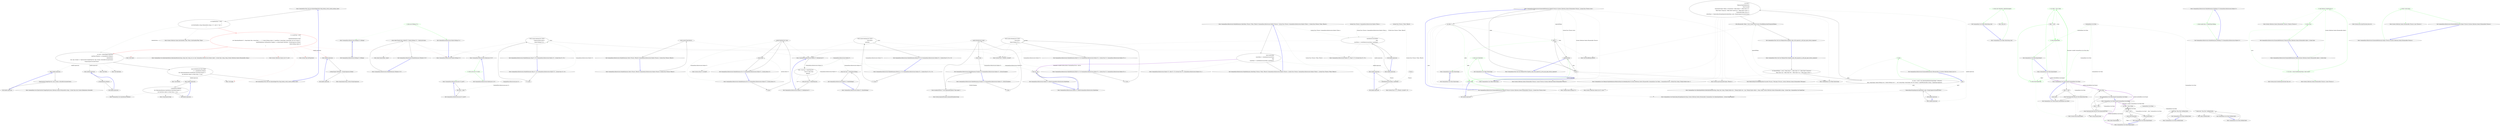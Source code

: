 digraph  {
n0 [cluster="CommandLine.Tests.Unit.Core.OptionMapperTests.Map_boolean_switch_creates_boolean_value()", label="Entry CommandLine.Tests.Unit.Core.OptionMapperTests.Map_boolean_switch_creates_boolean_value()", span="16-16"];
n1 [cluster="CommandLine.Tests.Unit.Core.OptionMapperTests.Map_boolean_switch_creates_boolean_value()", label="var tokenPartitions = new[]\r\n                {\r\n                    new KeyValuePair<string, IEnumerable<string>>(''x'', new [] { ''true'' })\r\n                }", span="19-22"];
n2 [cluster="CommandLine.Tests.Unit.Core.OptionMapperTests.Map_boolean_switch_creates_boolean_value()", color=red, community=0, label="0: var specProps = new[]\r\n                {\r\n                    SpecificationProperty.Create(\r\n                        new OptionSpecification(''x'', string.Empty, false, string.Empty, -1, -1, '\0', Maybe.Nothing<object>(), typeof(bool), string.Empty, string.Empty, new List<string>()), \r\n                        typeof(FakeOptions).GetProperties().Single(p => p.Name.Equals(''BoolValue'', StringComparison.Ordinal)),\r\n                        Maybe.Nothing<object>())\r\n                }", span="23-29"];
n6 [cluster="System.Collections.Generic.KeyValuePair<TKey, TValue>.KeyValuePair(TKey, TValue)", label="Entry System.Collections.Generic.KeyValuePair<TKey, TValue>.KeyValuePair(TKey, TValue)", span="0-0"];
n3 [cluster="CommandLine.Tests.Unit.Core.OptionMapperTests.Map_boolean_switch_creates_boolean_value()", label="var result = OptionMapper.MapValues(\r\n                specProps.Where(pt => pt.Specification.IsOption()),\r\n                tokenPartitions,\r\n                (vals, type, isScalar) => TypeConverter.ChangeType(vals, type, isScalar, CultureInfo.InvariantCulture),\r\n                StringComparer.InvariantCulture)", span="32-36"];
n7 [cluster="CommandLine.Core.OptionSpecification.OptionSpecification(string, string, bool, string, int, int, char, CommandLine.Infrastructure.Maybe<object>, System.Type, string, string, System.Collections.Generic.IEnumerable<string>)", label="Entry CommandLine.Core.OptionSpecification.OptionSpecification(string, string, bool, string, int, int, char, CommandLine.Infrastructure.Maybe<object>, System.Type, string, string, System.Collections.Generic.IEnumerable<string>)", span="17-17"];
n8 [cluster="CommandLine.Infrastructure.Maybe.Nothing<T>()", label="Entry CommandLine.Infrastructure.Maybe.Nothing<T>()", span="66-66"];
n9 [cluster="System.Collections.Generic.List<T>.List()", label="Entry System.Collections.Generic.List<T>.List()", span="0-0"];
n10 [cluster="System.Type.GetProperties()", label="Entry System.Type.GetProperties()", span="0-0"];
n11 [cluster="Unk.Single", label="Entry Unk.Single", span=""];
n12 [cluster="Unk.Create", label="Entry Unk.Create", span=""];
n16 [cluster="lambda expression", label="Entry lambda expression", span="27-27"];
n4 [cluster="CommandLine.Tests.Unit.Core.OptionMapperTests.Map_boolean_switch_creates_boolean_value()", label="Assert.NotNull(result.Value.Single(\r\n                a => a.Specification.IsOption()\r\n                && ((OptionSpecification)a.Specification).ShortName.Equals(''x'')\r\n                && (bool)((Just<object>)a.Value).Value == true))", span="39-42"];
n13 [cluster="Unk.Where", label="Entry Unk.Where", span=""];
n14 [cluster="Unk.MapValues", label="Entry Unk.MapValues", span=""];
n20 [cluster="lambda expression", label="Entry lambda expression", span="33-33"];
n24 [cluster="lambda expression", label="Entry lambda expression", span="35-35"];
n5 [cluster="CommandLine.Tests.Unit.Core.OptionMapperTests.Map_boolean_switch_creates_boolean_value()", label="Exit CommandLine.Tests.Unit.Core.OptionMapperTests.Map_boolean_switch_creates_boolean_value()", span="16-16"];
n15 [cluster="Unk.NotNull", label="Entry Unk.NotNull", span=""];
n28 [cluster="lambda expression", label="Entry lambda expression", span="40-42"];
n17 [cluster="lambda expression", label="p.Name.Equals(''BoolValue'', StringComparison.Ordinal)", span="27-27"];
n18 [cluster="lambda expression", label="Exit lambda expression", span="27-27"];
n19 [cluster="string.Equals(string, System.StringComparison)", label="Entry string.Equals(string, System.StringComparison)", span="0-0"];
n21 [cluster="lambda expression", label="pt.Specification.IsOption()", span="33-33"];
n22 [cluster="lambda expression", label="Exit lambda expression", span="33-33"];
n23 [cluster="CommandLine.Core.Specification.IsOption()", label="Entry CommandLine.Core.Specification.IsOption()", span="11-11"];
n25 [cluster="lambda expression", label="TypeConverter.ChangeType(vals, type, isScalar, CultureInfo.InvariantCulture)", span="35-35"];
n26 [cluster="lambda expression", label="Exit lambda expression", span="35-35"];
n27 [cluster="CommandLine.Core.TypeConverter.ChangeType(System.Collections.Generic.IEnumerable<string>, System.Type, bool, System.Globalization.CultureInfo)", label="Entry CommandLine.Core.TypeConverter.ChangeType(System.Collections.Generic.IEnumerable<string>, System.Type, bool, System.Globalization.CultureInfo)", span="12-12"];
n29 [cluster="lambda expression", label="a.Specification.IsOption()\r\n                && ((OptionSpecification)a.Specification).ShortName.Equals(''x'')\r\n                && (bool)((Just<object>)a.Value).Value == true", span="40-42"];
n30 [cluster="lambda expression", label="Exit lambda expression", span="40-42"];
n31 [cluster="string.Equals(string)", label="Entry string.Equals(string)", span="0-0"];
d9 [cluster="CommandLine.Core.Token.Value(string)", color=green, community=0, label="1: return new Value(text);", span="26-26"];
d8 [cluster="CommandLine.Core.Token.Value(string)", label="Entry CommandLine.Core.Token.Value(string)", span="24-24"];
d10 [cluster="CommandLine.Core.Token.Value(string)", label="Exit CommandLine.Core.Token.Value(string)", span="24-24"];
d11 [cluster="CommandLine.Core.Value.Value(string)", label="Entry CommandLine.Core.Value.Value(string)", span="81-81"];
d13 [cluster="CommandLine.Core.Token.Value(string, bool)", color=green, community=0, label="0: return new Value(text, explicitlyAssigned);", span="31-31"];
d12 [cluster="CommandLine.Core.Token.Value(string, bool)", label="Entry CommandLine.Core.Token.Value(string, bool)", span="29-29"];
d14 [cluster="CommandLine.Core.Token.Value(string, bool)", label="Exit CommandLine.Core.Token.Value(string, bool)", span="29-29"];
d15 [cluster="Value.cstr", label="Entry Value.cstr", span=""];
d37 [cluster="CommandLine.Core.Value.Equals(object)", color=green, community=0, label="0: var other = obj as Value", span="88-88"];
d36 [cluster="CommandLine.Core.Value.Equals(object)", label="Entry CommandLine.Core.Value.Equals(object)", span="86-86"];
d42 [cluster="CommandLine.Core.Value.Equals(CommandLine.Core.Value)", label="Entry CommandLine.Core.Value.Equals(CommandLine.Core.Value)", span="102-102"];
d38 [cluster="CommandLine.Core.Value.Equals(object)", label="other != null", span="89-89"];
d39 [cluster="CommandLine.Core.Value.Equals(object)", color=green, community=0, label="0: return Equals(other);", span="91-91"];
d40 [cluster="CommandLine.Core.Value.Equals(object)", color=green, community=0, label="0: return base.Equals(obj);", span="94-94"];
d58 [label="CommandLine.Core.Value", span=""];
d41 [cluster="CommandLine.Core.Value.Equals(object)", label="Exit CommandLine.Core.Value.Equals(object)", span="86-86"];
d24 [cluster="object.Equals(object)", label="Entry object.Equals(object)", span="0-0"];
d35 [cluster="CommandLine.Core.Value.Value(string)", label="Exit CommandLine.Core.Value.Value(string)", span="81-81"];
d49 [cluster="CommandLine.Core.Value.Equals(CommandLine.Core.Value)", label="Exit CommandLine.Core.Value.Equals(CommandLine.Core.Value)", span="102-102"];
d46 [cluster="CommandLine.Core.Value.Equals(CommandLine.Core.Value)", label="other == null", span="104-104"];
d48 [cluster="CommandLine.Core.Value.Equals(CommandLine.Core.Value)", label="return Tag.Equals(other.Tag) && Text.Equals(other.Text);", span="109-109"];
d30 [cluster="CommandLine.Core.Name.Equals(CommandLine.Core.Name)", label="return false;", span="72-72"];
d44 [cluster="CommandLine.Core.Value.GetHashCode()", label="return new { Tag, Text }.GetHashCode();", span="99-99"];
d21 [cluster="CommandLine.Core.Name.Equals(object)", label="return base.Equals(obj);", span="60-60"];
d47 [cluster="CommandLine.Core.Value.Equals(CommandLine.Core.Value)", label="return false;", span="106-106"];
d33 [cluster="System.Enum.Equals(object)", label="Entry System.Enum.Equals(object)", span="0-0"];
d34 [cluster="string.Equals(string)", label="Entry string.Equals(string)", span="0-0"];
d23 [cluster="CommandLine.Core.Name.Equals(CommandLine.Core.Name)", label="Entry CommandLine.Core.Name.Equals(CommandLine.Core.Name)", span="68-68"];
d29 [cluster="CommandLine.Core.Name.Equals(CommandLine.Core.Name)", label="other == null", span="70-70"];
d32 [cluster="CommandLine.Core.Name.Equals(CommandLine.Core.Name)", label="Exit CommandLine.Core.Name.Equals(CommandLine.Core.Name)", span="68-68"];
d43 [cluster="CommandLine.Core.Value.GetHashCode()", label="Entry CommandLine.Core.Value.GetHashCode()", span="97-97"];
d45 [cluster="CommandLine.Core.Value.GetHashCode()", label="Exit CommandLine.Core.Value.GetHashCode()", span="97-97"];
d28 [cluster="object.GetHashCode()", label="Entry object.GetHashCode()", span="0-0"];
d57 [label="CommandLine.Core.Name", span=""];
d17 [cluster="CommandLine.Core.Name.Equals(object)", label="Entry CommandLine.Core.Name.Equals(object)", span="52-52"];
d19 [cluster="CommandLine.Core.Name.Equals(object)", label="other != null", span="55-55"];
d22 [cluster="CommandLine.Core.Name.Equals(object)", label="Exit CommandLine.Core.Name.Equals(object)", span="52-52"];
d31 [cluster="CommandLine.Core.Name.Equals(CommandLine.Core.Name)", label="return Tag.Equals(other.Tag) && Text.Equals(other.Text);", span="75-75"];
d20 [cluster="CommandLine.Core.Name.Equals(object)", label="return Equals(other);", span="57-57"];
d18 [cluster="CommandLine.Core.Name.Equals(object)", label="var other = obj as Name", span="54-54"];
d26 [cluster="CommandLine.Core.Name.GetHashCode()", label="return new {Tag, Text}.GetHashCode();", span="65-65"];
d25 [cluster="CommandLine.Core.Name.GetHashCode()", label="Entry CommandLine.Core.Name.GetHashCode()", span="63-63"];
d27 [cluster="CommandLine.Core.Name.GetHashCode()", label="Exit CommandLine.Core.Name.GetHashCode()", span="63-63"];
m0_16 [cluster="CommandLine.Infrastructure.Maybe.Nothing<T>()", color=green, community=0, file="Tokenizer.cs", label="1: return new Nothing<T>();", span="68-68"];
m0_17 [cluster="CommandLine.Infrastructure.Maybe.Nothing<T>()", file="Tokenizer.cs", label="Exit CommandLine.Infrastructure.Maybe.Nothing<T>()", span="66-66"];
m0_44 [cluster="CommandLine.Infrastructure.MaybeExtensions.Select<TSource, TResult>(CommandLine.Infrastructure.Maybe<TSource>, System.Func<TSource, TResult>)", file="Tokenizer.cs", label="Entry CommandLine.Infrastructure.MaybeExtensions.Select<TSource, TResult>(CommandLine.Infrastructure.Maybe<TSource>, System.Func<TSource, TResult>)", span="120-120"];
m0_45 [cluster="CommandLine.Infrastructure.MaybeExtensions.Select<TSource, TResult>(CommandLine.Infrastructure.Maybe<TSource>, System.Func<TSource, TResult>)", file="Tokenizer.cs", label="return maybe.Map(selector);", span="123-123"];
m0_46 [cluster="CommandLine.Infrastructure.MaybeExtensions.Select<TSource, TResult>(CommandLine.Infrastructure.Maybe<TSource>, System.Func<TSource, TResult>)", file="Tokenizer.cs", label="Exit CommandLine.Infrastructure.MaybeExtensions.Select<TSource, TResult>(CommandLine.Infrastructure.Maybe<TSource>, System.Func<TSource, TResult>)", span="120-120"];
m0_0 [cluster="CommandLine.Infrastructure.Maybe<T>.Maybe(CommandLine.Infrastructure.MaybeType)", file="Tokenizer.cs", label="Entry CommandLine.Infrastructure.Maybe<T>.Maybe(CommandLine.Infrastructure.MaybeType)", span="16-16"];
m0_1 [cluster="CommandLine.Infrastructure.Maybe<T>.Maybe(CommandLine.Infrastructure.MaybeType)", file="Tokenizer.cs", label="this.tag = tag", span="18-18"];
m0_12 [cluster="CommandLine.Infrastructure.Just<T>.Just(T)", file="Tokenizer.cs", label="Entry CommandLine.Infrastructure.Just<T>.Just(T)", span="49-49"];
m0_13 [cluster="CommandLine.Infrastructure.Just<T>.Just(T)", file="Tokenizer.cs", label="this.value = value", span="52-52"];
m0_14 [cluster="CommandLine.Infrastructure.Just<T>.Just(T)", file="Tokenizer.cs", label="Exit CommandLine.Infrastructure.Just<T>.Just(T)", span="49-49"];
m0_47 [cluster="CommandLine.Infrastructure.Maybe<T1>.Map<T1, T2>(System.Func<T1, T2>)", file="Tokenizer.cs", label="Entry CommandLine.Infrastructure.Maybe<T1>.Map<T1, T2>(System.Func<T1, T2>)", span="95-95"];
m0_3 [cluster="CommandLine.Infrastructure.Maybe<T>.MatchNothing()", file="Tokenizer.cs", label="Entry CommandLine.Infrastructure.Maybe<T>.MatchNothing()", span="26-26"];
m0_4 [cluster="CommandLine.Infrastructure.Maybe<T>.MatchNothing()", file="Tokenizer.cs", label="return this.Tag == MaybeType.Nothing;", span="28-28"];
m0_5 [cluster="CommandLine.Infrastructure.Maybe<T>.MatchNothing()", file="Tokenizer.cs", label="Exit CommandLine.Infrastructure.Maybe<T>.MatchNothing()", span="26-26"];
m0_21 [cluster="CommandLine.Infrastructure.MaybeExtensions.ToMaybe<T>(T)", file="Tokenizer.cs", label="Entry CommandLine.Infrastructure.MaybeExtensions.ToMaybe<T>(T)", span="82-82"];
m0_22 [cluster="CommandLine.Infrastructure.MaybeExtensions.ToMaybe<T>(T)", file="Tokenizer.cs", label="return object.Equals(value, default(T)) ? Maybe.Nothing<T>() : Maybe.Just(value);", span="84-84"];
m0_23 [cluster="CommandLine.Infrastructure.MaybeExtensions.ToMaybe<T>(T)", file="Tokenizer.cs", label="Exit CommandLine.Infrastructure.MaybeExtensions.ToMaybe<T>(T)", span="82-82"];
m0_43 [cluster="System.Action<T>.Invoke(T)", file="Tokenizer.cs", label="Entry System.Action<T>.Invoke(T)", span="0-0"];
m0_29 [cluster="System.Func<T, TResult>.Invoke(T)", file="Tokenizer.cs", label="Entry System.Func<T, TResult>.Invoke(T)", span="0-0"];
m0_65 [cluster="System.ArgumentException.ArgumentException(string)", file="Tokenizer.cs", label="Entry System.ArgumentException.ArgumentException(string)", span="0-0"];
m0_48 [cluster="CommandLine.Infrastructure.MaybeExtensions.SelectMany<TSource, TValue, TResult>(CommandLine.Infrastructure.Maybe<TSource>, System.Func<TSource, CommandLine.Infrastructure.Maybe<TValue>>, System.Func<TSource, TValue, TResult>)", file="Tokenizer.cs", label="Entry CommandLine.Infrastructure.MaybeExtensions.SelectMany<TSource, TValue, TResult>(CommandLine.Infrastructure.Maybe<TSource>, System.Func<TSource, CommandLine.Infrastructure.Maybe<TValue>>, System.Func<TSource, TValue, TResult>)", span="126-126"];
m0_49 [cluster="CommandLine.Infrastructure.MaybeExtensions.SelectMany<TSource, TValue, TResult>(CommandLine.Infrastructure.Maybe<TSource>, System.Func<TSource, CommandLine.Infrastructure.Maybe<TValue>>, System.Func<TSource, TValue, TResult>)", file="Tokenizer.cs", label="return maybe.Bind(\r\n                sourceValue => valueSelector(sourceValue)\r\n                    .Map(\r\n                        resultValue => resultSelector(sourceValue, resultValue)));", span="131-134"];
m0_50 [cluster="CommandLine.Infrastructure.MaybeExtensions.SelectMany<TSource, TValue, TResult>(CommandLine.Infrastructure.Maybe<TSource>, System.Func<TSource, CommandLine.Infrastructure.Maybe<TValue>>, System.Func<TSource, TValue, TResult>)", file="Tokenizer.cs", label="Exit CommandLine.Infrastructure.MaybeExtensions.SelectMany<TSource, TValue, TResult>(CommandLine.Infrastructure.Maybe<TSource>, System.Func<TSource, CommandLine.Infrastructure.Maybe<TValue>>, System.Func<TSource, TValue, TResult>)", span="126-126"];
m0_66 [cluster="CommandLine.Infrastructure.MaybeExtensions.IsNothing<T>(CommandLine.Infrastructure.Maybe<T>)", file="Tokenizer.cs", label="Entry CommandLine.Infrastructure.MaybeExtensions.IsNothing<T>(CommandLine.Infrastructure.Maybe<T>)", span="147-147"];
m0_67 [cluster="CommandLine.Infrastructure.MaybeExtensions.IsNothing<T>(CommandLine.Infrastructure.Maybe<T>)", color=green, community=0, file="Tokenizer.cs", label="1: return maybe.Tag == MaybeType.Nothing;", span="149-149"];
m0_68 [cluster="CommandLine.Infrastructure.MaybeExtensions.IsNothing<T>(CommandLine.Infrastructure.Maybe<T>)", file="Tokenizer.cs", label="Exit CommandLine.Infrastructure.MaybeExtensions.IsNothing<T>(CommandLine.Infrastructure.Maybe<T>)", span="147-147"];
m0_55 [cluster="lambda expression", file="Tokenizer.cs", label="Entry lambda expression", span="134-134"];
m0_53 [cluster="lambda expression", file="Tokenizer.cs", label="valueSelector(sourceValue)\r\n                    .Map(\r\n                        resultValue => resultSelector(sourceValue, resultValue))", span="132-134"];
m0_52 [cluster="lambda expression", file="Tokenizer.cs", label="Entry lambda expression", span="132-134"];
m0_54 [cluster="lambda expression", file="Tokenizer.cs", label="Exit lambda expression", span="132-134"];
m0_56 [cluster="lambda expression", file="Tokenizer.cs", label="resultSelector(sourceValue, resultValue)", span="134-134"];
m0_57 [cluster="lambda expression", file="Tokenizer.cs", label="Exit lambda expression", span="134-134"];
m0_2 [cluster="CommandLine.Infrastructure.Maybe<T>.Maybe(CommandLine.Infrastructure.MaybeType)", file="Tokenizer.cs", label="Exit CommandLine.Infrastructure.Maybe<T>.Maybe(CommandLine.Infrastructure.MaybeType)", span="16-16"];
m0_10 [cluster="CommandLine.Infrastructure.Nothing<T>.Nothing()", file="Tokenizer.cs", label="Entry CommandLine.Infrastructure.Nothing<T>.Nothing()", span="42-42"];
m0_11 [cluster="CommandLine.Infrastructure.Nothing<T>.Nothing()", file="Tokenizer.cs", label="Exit CommandLine.Infrastructure.Nothing<T>.Nothing()", span="42-42"];
m0_30 [cluster="CommandLine.Infrastructure.MaybeExtensions.Map<T1, T2>(CommandLine.Infrastructure.Maybe<T1>, System.Func<T1, T2>)", file="Tokenizer.cs", label="Entry CommandLine.Infrastructure.MaybeExtensions.Map<T1, T2>(CommandLine.Infrastructure.Maybe<T1>, System.Func<T1, T2>)", span="95-95"];
m0_32 [cluster="CommandLine.Infrastructure.MaybeExtensions.Map<T1, T2>(CommandLine.Infrastructure.Maybe<T1>, System.Func<T1, T2>)", file="Tokenizer.cs", label="return maybe.MatchJust(out value1)\r\n                ? Maybe.Just(func(value1))\r\n                : Maybe.Nothing<T2>();", span="98-100"];
m0_31 [cluster="CommandLine.Infrastructure.MaybeExtensions.Map<T1, T2>(CommandLine.Infrastructure.Maybe<T1>, System.Func<T1, T2>)", file="Tokenizer.cs", label="T1 value1", span="97-97"];
m0_33 [cluster="CommandLine.Infrastructure.MaybeExtensions.Map<T1, T2>(CommandLine.Infrastructure.Maybe<T1>, System.Func<T1, T2>)", file="Tokenizer.cs", label="Exit CommandLine.Infrastructure.MaybeExtensions.Map<T1, T2>(CommandLine.Infrastructure.Maybe<T1>, System.Func<T1, T2>)", span="95-95"];
m0_18 [cluster="CommandLine.Infrastructure.Maybe.Just<T>(T)", file="Tokenizer.cs", label="Entry CommandLine.Infrastructure.Maybe.Just<T>(T)", span="71-71"];
m0_19 [cluster="CommandLine.Infrastructure.Maybe.Just<T>(T)", color=green, community=0, file="Tokenizer.cs", label="0: return new Just<T>(value);", span="73-73"];
m0_20 [cluster="CommandLine.Infrastructure.Maybe.Just<T>(T)", file="Tokenizer.cs", label="Exit CommandLine.Infrastructure.Maybe.Just<T>(T)", span="71-71"];
m0_38 [cluster="CommandLine.Infrastructure.MaybeExtensions.Do<T>(CommandLine.Infrastructure.Maybe<T>, System.Action<T>)", file="Tokenizer.cs", label="Entry CommandLine.Infrastructure.MaybeExtensions.Do<T>(CommandLine.Infrastructure.Maybe<T>, System.Action<T>)", span="111-111"];
m0_40 [cluster="CommandLine.Infrastructure.MaybeExtensions.Do<T>(CommandLine.Infrastructure.Maybe<T>, System.Action<T>)", file="Tokenizer.cs", label="maybe.MatchJust(out value)", span="114-114"];
m0_39 [cluster="CommandLine.Infrastructure.MaybeExtensions.Do<T>(CommandLine.Infrastructure.Maybe<T>, System.Action<T>)", file="Tokenizer.cs", label="T value", span="113-113"];
m0_41 [cluster="CommandLine.Infrastructure.MaybeExtensions.Do<T>(CommandLine.Infrastructure.Maybe<T>, System.Action<T>)", file="Tokenizer.cs", label="action(value)", span="116-116"];
m0_42 [cluster="CommandLine.Infrastructure.MaybeExtensions.Do<T>(CommandLine.Infrastructure.Maybe<T>, System.Action<T>)", file="Tokenizer.cs", label="Exit CommandLine.Infrastructure.MaybeExtensions.Do<T>(CommandLine.Infrastructure.Maybe<T>, System.Action<T>)", span="111-111"];
m0_6 [cluster="CommandLine.Infrastructure.Maybe<T>.MatchJust(out T)", file="Tokenizer.cs", label="Entry CommandLine.Infrastructure.Maybe<T>.MatchJust(out T)", span="31-31"];
m0_7 [cluster="CommandLine.Infrastructure.Maybe<T>.MatchJust(out T)", file="Tokenizer.cs", label="value = this.Tag == MaybeType.Just\r\n                ? ((Just<T>)this).Value\r\n                : default(T)", span="33-35"];
m0_8 [cluster="CommandLine.Infrastructure.Maybe<T>.MatchJust(out T)", file="Tokenizer.cs", label="return this.Tag == MaybeType.Just;", span="36-36"];
m0_9 [cluster="CommandLine.Infrastructure.Maybe<T>.MatchJust(out T)", file="Tokenizer.cs", label="Exit CommandLine.Infrastructure.Maybe<T>.MatchJust(out T)", span="31-31"];
m0_24 [cluster="object.Equals(object, object)", file="Tokenizer.cs", label="Entry object.Equals(object, object)", span="0-0"];
m0_51 [cluster="CommandLine.Infrastructure.Maybe<T1>.Bind<T1, T2>(System.Func<T1, CommandLine.Infrastructure.Maybe<T2>>)", file="Tokenizer.cs", label="Entry CommandLine.Infrastructure.Maybe<T1>.Bind<T1, T2>(System.Func<T1, CommandLine.Infrastructure.Maybe<T2>>)", span="87-87"];
m0_34 [cluster="CommandLine.Infrastructure.MaybeExtensions.Return<T1, T2>(CommandLine.Infrastructure.Maybe<T1>, System.Func<T1, T2>, T2)", file="Tokenizer.cs", label="Entry CommandLine.Infrastructure.MaybeExtensions.Return<T1, T2>(CommandLine.Infrastructure.Maybe<T1>, System.Func<T1, T2>, T2)", span="103-103"];
m0_36 [cluster="CommandLine.Infrastructure.MaybeExtensions.Return<T1, T2>(CommandLine.Infrastructure.Maybe<T1>, System.Func<T1, T2>, T2)", file="Tokenizer.cs", label="return maybe.MatchJust(out value1)\r\n                ? func(value1)\r\n                : noneValue;", span="106-108"];
m0_35 [cluster="CommandLine.Infrastructure.MaybeExtensions.Return<T1, T2>(CommandLine.Infrastructure.Maybe<T1>, System.Func<T1, T2>, T2)", file="Tokenizer.cs", label="T1 value1", span="105-105"];
m0_37 [cluster="CommandLine.Infrastructure.MaybeExtensions.Return<T1, T2>(CommandLine.Infrastructure.Maybe<T1>, System.Func<T1, T2>, T2)", file="Tokenizer.cs", label="Exit CommandLine.Infrastructure.MaybeExtensions.Return<T1, T2>(CommandLine.Infrastructure.Maybe<T1>, System.Func<T1, T2>, T2)", span="103-103"];
m0_59 [cluster="CommandLine.Infrastructure.MaybeExtensions.FromJust<T>(CommandLine.Infrastructure.Maybe<T>, System.Exception)", file="Tokenizer.cs", label="Entry CommandLine.Infrastructure.MaybeExtensions.FromJust<T>(CommandLine.Infrastructure.Maybe<T>, System.Exception)", span="137-137"];
m0_61 [cluster="CommandLine.Infrastructure.MaybeExtensions.FromJust<T>(CommandLine.Infrastructure.Maybe<T>, System.Exception)", file="Tokenizer.cs", label="maybe.MatchJust(out value)", span="140-140"];
m0_60 [cluster="CommandLine.Infrastructure.MaybeExtensions.FromJust<T>(CommandLine.Infrastructure.Maybe<T>, System.Exception)", file="Tokenizer.cs", label="T value", span="139-139"];
m0_62 [cluster="CommandLine.Infrastructure.MaybeExtensions.FromJust<T>(CommandLine.Infrastructure.Maybe<T>, System.Exception)", file="Tokenizer.cs", label="return value;", span="142-142"];
m0_63 [cluster="CommandLine.Infrastructure.MaybeExtensions.FromJust<T>(CommandLine.Infrastructure.Maybe<T>, System.Exception)", file="Tokenizer.cs", label="throw exceptionToThrow ?? new ArgumentException(''Value empty.'');", span="144-144"];
m0_64 [cluster="CommandLine.Infrastructure.MaybeExtensions.FromJust<T>(CommandLine.Infrastructure.Maybe<T>, System.Exception)", file="Tokenizer.cs", label="Exit CommandLine.Infrastructure.MaybeExtensions.FromJust<T>(CommandLine.Infrastructure.Maybe<T>, System.Exception)", span="137-137"];
m0_25 [cluster="CommandLine.Infrastructure.MaybeExtensions.Bind<T1, T2>(CommandLine.Infrastructure.Maybe<T1>, System.Func<T1, CommandLine.Infrastructure.Maybe<T2>>)", file="Tokenizer.cs", label="Entry CommandLine.Infrastructure.MaybeExtensions.Bind<T1, T2>(CommandLine.Infrastructure.Maybe<T1>, System.Func<T1, CommandLine.Infrastructure.Maybe<T2>>)", span="87-87"];
m0_27 [cluster="CommandLine.Infrastructure.MaybeExtensions.Bind<T1, T2>(CommandLine.Infrastructure.Maybe<T1>, System.Func<T1, CommandLine.Infrastructure.Maybe<T2>>)", file="Tokenizer.cs", label="return maybe.MatchJust(out value1)\r\n                ? func(value1)\r\n                : Maybe.Nothing<T2>();", span="90-92"];
m0_26 [cluster="CommandLine.Infrastructure.MaybeExtensions.Bind<T1, T2>(CommandLine.Infrastructure.Maybe<T1>, System.Func<T1, CommandLine.Infrastructure.Maybe<T2>>)", file="Tokenizer.cs", label="T1 value1", span="89-89"];
m0_28 [cluster="CommandLine.Infrastructure.MaybeExtensions.Bind<T1, T2>(CommandLine.Infrastructure.Maybe<T1>, System.Func<T1, CommandLine.Infrastructure.Maybe<T2>>)", file="Tokenizer.cs", label="Exit CommandLine.Infrastructure.MaybeExtensions.Bind<T1, T2>(CommandLine.Infrastructure.Maybe<T1>, System.Func<T1, CommandLine.Infrastructure.Maybe<T2>>)", span="87-87"];
m0_58 [cluster="System.Func<T1, T2, TResult>.Invoke(T1, T2)", file="Tokenizer.cs", label="Entry System.Func<T1, T2, TResult>.Invoke(T1, T2)", span="0-0"];
m0_73 [file="Tokenizer.cs", label="CommandLine.Infrastructure.Just<T>", span=""];
m0_72 [file="Tokenizer.cs", label="CommandLine.Infrastructure.Maybe<T>", span=""];
m0_74 [file="Tokenizer.cs", label="System.Func<TSource, CommandLine.Infrastructure.Maybe<TValue>>", span=""];
m0_75 [file="Tokenizer.cs", label="System.Func<TSource, TValue, TResult>", span=""];
m0_76 [file="Tokenizer.cs", label=TSource, span=""];
m1_20 [cluster="CommandLine.Tests.Unit.Core.TokenizerTests.Explode_scalar_with_separator_in_even_args_input_returns_sequence()", file="TokenizerTests.cs", label="Entry CommandLine.Tests.Unit.Core.TokenizerTests.Explode_scalar_with_separator_in_even_args_input_returns_sequence()", span="42-42"];
m1_21 [cluster="CommandLine.Infrastructure.EnumerableExtensions.IndexOf<TSource>(System.Collections.Generic.IEnumerable<TSource>, System.Func<TSource, bool>)", file="TokenizerTests.cs", label="Entry CommandLine.Infrastructure.EnumerableExtensions.IndexOf<TSource>(System.Collections.Generic.IEnumerable<TSource>, System.Func<TSource, bool>)", span="55-55"];
m1_22 [cluster="CommandLine.Infrastructure.EnumerableExtensions.IndexOf<TSource>(System.Collections.Generic.IEnumerable<TSource>, System.Func<TSource, bool>)", file="TokenizerTests.cs", label="var index = -1", span="57-57"];
m1_24 [cluster="CommandLine.Infrastructure.EnumerableExtensions.IndexOf<TSource>(System.Collections.Generic.IEnumerable<TSource>, System.Func<TSource, bool>)", file="TokenizerTests.cs", label="index++", span="60-60"];
m1_23 [cluster="CommandLine.Infrastructure.EnumerableExtensions.IndexOf<TSource>(System.Collections.Generic.IEnumerable<TSource>, System.Func<TSource, bool>)", file="TokenizerTests.cs", label=source, span="58-58"];
m1_25 [cluster="CommandLine.Infrastructure.EnumerableExtensions.IndexOf<TSource>(System.Collections.Generic.IEnumerable<TSource>, System.Func<TSource, bool>)", file="TokenizerTests.cs", label="predicate(item)", span="61-61"];
m1_8 [cluster="CommandLine.Core.OptionSpecification.OptionSpecification(string, string, bool, string, CSharpx.Maybe<int>, CSharpx.Maybe<int>, char, CSharpx.Maybe<object>, string, string, System.Collections.Generic.IEnumerable<string>, System.Type, CommandLine.Core.TargetType)", file="TokenizerTests.cs", label="Entry CommandLine.Core.OptionSpecification.OptionSpecification(string, string, bool, string, CSharpx.Maybe<int>, CSharpx.Maybe<int>, char, CSharpx.Maybe<object>, string, string, System.Collections.Generic.IEnumerable<string>, System.Type, CommandLine.Core.TargetType)", span="16-16"];
m1_0 [cluster="CommandLine.Tests.Unit.Core.TokenizerTests.Explode_scalar_with_separator_in_odd_args_input_returns_sequence()", file="TokenizerTests.cs", label="Entry CommandLine.Tests.Unit.Core.TokenizerTests.Explode_scalar_with_separator_in_odd_args_input_returns_sequence()", span="18-18"];
m1_1 [cluster="CommandLine.Tests.Unit.Core.TokenizerTests.Explode_scalar_with_separator_in_odd_args_input_returns_sequence()", file="TokenizerTests.cs", label="var expectedTokens = new[] { Token.Name(''i''), Token.Value(''10''), Token.Name(''string-seq''),\r\n                Token.Value(''aaa''), Token.Value(''bb''),  Token.Value(''cccc''), Token.Name(''switch'') }", span="21-22"];
m1_2 [cluster="CommandLine.Tests.Unit.Core.TokenizerTests.Explode_scalar_with_separator_in_odd_args_input_returns_sequence()", file="TokenizerTests.cs", label="var specs = new[] { new OptionSpecification(string.Empty, ''string-seq'',\r\n                false, string.Empty, Maybe.Nothing<int>(), Maybe.Nothing<int>(), ',', null, string.Empty, string.Empty, new List<string>(), typeof(IEnumerable<string>), TargetType.Sequence)}", span="23-24"];
m1_4 [cluster="CommandLine.Tests.Unit.Core.TokenizerTests.Explode_scalar_with_separator_in_odd_args_input_returns_sequence()", file="TokenizerTests.cs", label="((Ok<IEnumerable<Token>, Error>)result).Value.Success.ShouldBeEquivalentTo(expectedTokens)", span="36-36"];
m1_3 [cluster="CommandLine.Tests.Unit.Core.TokenizerTests.Explode_scalar_with_separator_in_odd_args_input_returns_sequence()", file="TokenizerTests.cs", label="var result =\r\n                Tokenizer.ExplodeOptionList(\r\n                    Result.Succeed(\r\n                        Enumerable.Empty<Token>().Concat(new[] { Token.Name(''i''), Token.Value(''10''),\r\n                            Token.Name(''string-seq''), Token.Value(''aaa,bb,cccc''), Token.Name(''switch'') }),\r\n                        Enumerable.Empty<Error>()),\r\n                        optionName => NameLookup.HavingSeparator(optionName, specs, StringComparer.InvariantCulture))", span="27-33"];
m1_5 [cluster="CommandLine.Tests.Unit.Core.TokenizerTests.Explode_scalar_with_separator_in_odd_args_input_returns_sequence()", file="TokenizerTests.cs", label="Exit CommandLine.Tests.Unit.Core.TokenizerTests.Explode_scalar_with_separator_in_odd_args_input_returns_sequence()", span="18-18"];
m1_39 [cluster="System.Collections.Generic.IEnumerable<TSource>.ToArray<TSource>()", file="TokenizerTests.cs", label="Entry System.Collections.Generic.IEnumerable<TSource>.ToArray<TSource>()", span="0-0"];
m1_14 [cluster="CommandLine.Core.Tokenizer.ExplodeOptionList(RailwaySharp.ErrorHandling.Result<System.Collections.Generic.IEnumerable<CommandLine.Core.Token>, CommandLine.Error>, System.Func<string, CSharpx.Maybe<char>>)", file="TokenizerTests.cs", label="Entry CommandLine.Core.Tokenizer.ExplodeOptionList(RailwaySharp.ErrorHandling.Result<System.Collections.Generic.IEnumerable<CommandLine.Core.Token>, CommandLine.Error>, System.Func<string, CSharpx.Maybe<char>>)", span="46-46"];
m1_6 [cluster="CommandLine.Core.Token.Name(string)", file="TokenizerTests.cs", label="Entry CommandLine.Core.Token.Name(string)", span="19-19"];
m1_19 [cluster="CommandLine.Core.NameLookup.HavingSeparator(string, System.Collections.Generic.IEnumerable<CommandLine.Core.OptionSpecification>, System.StringComparer)", file="TokenizerTests.cs", label="Entry CommandLine.Core.NameLookup.HavingSeparator(string, System.Collections.Generic.IEnumerable<CommandLine.Core.OptionSpecification>, System.StringComparer)", span="16-16"];
m1_28 [cluster="lambda expression", file="TokenizerTests.cs", label="Exit lambda expression", span="57-57"];
m1_11 [cluster="System.Linq.Enumerable.Empty<TResult>()", file="TokenizerTests.cs", label="Entry System.Linq.Enumerable.Empty<TResult>()", span="0-0"];
m1_44 [cluster="System.Collections.Generic.IEnumerable<TSource>.Any<TSource>()", file="TokenizerTests.cs", label="Entry System.Collections.Generic.IEnumerable<TSource>.Any<TSource>()", span="0-0"];
m1_38 [cluster="System.Array.CreateInstance(System.Type, int)", file="TokenizerTests.cs", label="Entry System.Array.CreateInstance(System.Type, int)", span="0-0"];
m1_41 [cluster="CommandLine.Infrastructure.EnumerableExtensions.Empty<TSource>(System.Collections.Generic.IEnumerable<TSource>)", file="TokenizerTests.cs", label="Entry CommandLine.Infrastructure.EnumerableExtensions.Empty<TSource>(System.Collections.Generic.IEnumerable<TSource>)", span="81-81"];
m1_42 [cluster="CommandLine.Infrastructure.EnumerableExtensions.Empty<TSource>(System.Collections.Generic.IEnumerable<TSource>)", color=green, community=0, file="TokenizerTests.cs", label="0: return !source.Any();", span="83-83"];
m1_43 [cluster="CommandLine.Infrastructure.EnumerableExtensions.Empty<TSource>(System.Collections.Generic.IEnumerable<TSource>)", file="TokenizerTests.cs", label="Exit CommandLine.Infrastructure.EnumerableExtensions.Empty<TSource>(System.Collections.Generic.IEnumerable<TSource>)", span="81-81"];
m1_26 [cluster="CommandLine.Infrastructure.EnumerableExtensions.IndexOf<TSource>(System.Collections.Generic.IEnumerable<TSource>, System.Func<TSource, bool>)", color=green, community=0, file="TokenizerTests.cs", label="0: return index;", span="66-66"];
m1_17 [cluster="lambda expression", file="TokenizerTests.cs", label="NameLookup.HavingSeparator(optionName, specs, StringComparer.InvariantCulture)", span="33-33"];
m1_16 [cluster="lambda expression", file="TokenizerTests.cs", label="Entry lambda expression", span="33-33"];
m1_18 [cluster="lambda expression", file="TokenizerTests.cs", label="Exit lambda expression", span="33-33"];
m1_27 [cluster="CommandLine.Infrastructure.EnumerableExtensions.IndexOf<TSource>(System.Collections.Generic.IEnumerable<TSource>, System.Func<TSource, bool>)", file="TokenizerTests.cs", label="Exit CommandLine.Infrastructure.EnumerableExtensions.IndexOf<TSource>(System.Collections.Generic.IEnumerable<TSource>, System.Func<TSource, bool>)", span="55-55"];
m1_9 [cluster="CSharpx.Maybe.Nothing<T>()", file="TokenizerTests.cs", label="Entry CSharpx.Maybe.Nothing<T>()", span="116-116"];
m1_32 [cluster="CommandLine.Infrastructure.EnumerableExtensions.ToArray(System.Collections.Generic.IEnumerable<object>, System.Type)", file="TokenizerTests.cs", label="Entry CommandLine.Infrastructure.EnumerableExtensions.ToArray(System.Collections.Generic.IEnumerable<object>, System.Type)", span="74-74"];
m1_33 [cluster="CommandLine.Infrastructure.EnumerableExtensions.ToArray(System.Collections.Generic.IEnumerable<object>, System.Type)", color=green, community=0, file="TokenizerTests.cs", label="0: var array = Array.CreateInstance(type, value.Count())", span="76-76"];
m1_34 [cluster="CommandLine.Infrastructure.EnumerableExtensions.ToArray(System.Collections.Generic.IEnumerable<object>, System.Type)", color=green, community=0, file="TokenizerTests.cs", label="0: value.ToArray().CopyTo(array, 0)", span="77-77"];
m1_35 [cluster="CommandLine.Infrastructure.EnumerableExtensions.ToArray(System.Collections.Generic.IEnumerable<object>, System.Type)", color=green, community=0, file="TokenizerTests.cs", label="0: return array;", span="78-78"];
m1_36 [cluster="CommandLine.Infrastructure.EnumerableExtensions.ToArray(System.Collections.Generic.IEnumerable<object>, System.Type)", file="TokenizerTests.cs", label="Exit CommandLine.Infrastructure.EnumerableExtensions.ToArray(System.Collections.Generic.IEnumerable<object>, System.Type)", span="74-74"];
m1_29 [cluster="CommandLine.Infrastructure.EnumerableExtensions.ToEnumerable<T>(System.Collections.Generic.List<T>)", file="TokenizerTests.cs", label=specs, span=""];
m1_30 [cluster="CommandLine.Infrastructure.EnumerableExtensions.ToEnumerable<T>(System.Collections.Generic.List<T>)", color=green, community=0, file="TokenizerTests.cs", label="0: specs", span=""];
m1_31 [cluster="CommandLine.Infrastructure.EnumerableExtensions.ToEnumerable<T>(System.Collections.Generic.List<T>)", file="TokenizerTests.cs", label="Exit CommandLine.Infrastructure.EnumerableExtensions.ToEnumerable<T>(System.Collections.Generic.List<T>)", span="69-69"];
m1_13 [cluster="RailwaySharp.ErrorHandling.Result.Succeed<TSuccess, TMessage>(TSuccess, System.Collections.Generic.IEnumerable<TMessage>)", file="TokenizerTests.cs", label="Entry RailwaySharp.ErrorHandling.Result.Succeed<TSuccess, TMessage>(TSuccess, System.Collections.Generic.IEnumerable<TMessage>)", span="202-202"];
m1_10 [cluster="System.Collections.Generic.List<T>.List()", file="TokenizerTests.cs", label="Entry System.Collections.Generic.List<T>.List()", span="0-0"];
m1_37 [cluster="System.Collections.Generic.IEnumerable<TSource>.Count<TSource>()", file="TokenizerTests.cs", label="Entry System.Collections.Generic.IEnumerable<TSource>.Count<TSource>()", span="0-0"];
m1_40 [cluster="System.Array.CopyTo(System.Array, int)", file="TokenizerTests.cs", label="Entry System.Array.CopyTo(System.Array, int)", span="0-0"];
m1_12 [cluster="System.Collections.Generic.IEnumerable<TSource>.Concat<TSource>(System.Collections.Generic.IEnumerable<TSource>)", file="TokenizerTests.cs", label="Entry System.Collections.Generic.IEnumerable<TSource>.Concat<TSource>(System.Collections.Generic.IEnumerable<TSource>)", span="0-0"];
m1_15 [cluster="Unk.ShouldBeEquivalentTo", file="TokenizerTests.cs", label="Entry Unk.ShouldBeEquivalentTo", span=""];
n0 -> n1  [key=0, style=solid];
n1 -> n2  [color=red, key=0, style=solid];
n1 -> n6  [key=2, style=dotted];
n1 -> n3  [color=darkseagreen4, key=1, label=tokenPartitions, style=dashed];
n2 -> n3  [color=red, key=0, style=solid];
n2 -> n7  [color=red, key=2, style=dotted];
n2 -> n8  [color=red, key=2, style=dotted];
n2 -> n9  [color=red, key=2, style=dotted];
n2 -> n10  [color=red, key=2, style=dotted];
n2 -> n11  [color=red, key=2, style=dotted];
n2 -> n12  [color=red, key=2, style=dotted];
n2 -> n16  [color=red, key=1, label="lambda expression", style=dashed];
n3 -> n4  [key=0, style=solid];
n3 -> n13  [key=2, style=dotted];
n3 -> n14  [key=2, style=dotted];
n3 -> n20  [color=darkseagreen4, key=1, label="lambda expression", style=dashed];
n3 -> n24  [color=darkseagreen4, key=1, label="lambda expression", style=dashed];
n16 -> n17  [key=0, style=solid];
n4 -> n5  [key=0, style=solid];
n4 -> n11  [key=2, style=dotted];
n4 -> n15  [key=2, style=dotted];
n4 -> n28  [color=darkseagreen4, key=1, label="lambda expression", style=dashed];
n20 -> n21  [key=0, style=solid];
n24 -> n25  [key=0, style=solid];
n5 -> n0  [color=blue, key=0, style=bold];
n28 -> n29  [key=0, style=solid];
n17 -> n18  [key=0, style=solid];
n17 -> n19  [key=2, style=dotted];
n18 -> n16  [color=blue, key=0, style=bold];
n21 -> n22  [key=0, style=solid];
n21 -> n23  [key=2, style=dotted];
n22 -> n20  [color=blue, key=0, style=bold];
n25 -> n26  [key=0, style=solid];
n25 -> n27  [key=2, style=dotted];
n26 -> n24  [color=blue, key=0, style=bold];
n29 -> n30  [key=0, style=solid];
n29 -> n23  [key=2, style=dotted];
n29 -> n31  [key=2, style=dotted];
n30 -> n28  [color=blue, key=0, style=bold];
d9 -> d10  [color=green, key=0, style=solid];
d9 -> d11  [color=green, key=2, style=dotted];
d8 -> d9  [color=green, key=0, style=solid];
d10 -> d8  [color=blue, key=0, style=bold];
d11 -> d35  [key=0, style=solid];
d13 -> d14  [color=green, key=0, style=solid];
d13 -> d15  [color=green, key=2, style=dotted];
d12 -> d13  [color=green, key=0, style=solid];
d14 -> d12  [color=blue, key=0, style=bold];
d37 -> d38  [color=green, key=0, style=solid];
d37 -> d39  [color=green, key=1, label=other, style=dashed];
d36 -> d37  [color=green, key=0, style=solid];
d36 -> d40  [color=green, key=1, label=object, style=dashed];
d36 -> d42  [color=darkorchid, key=3, label="method methodReturn bool Equals", style=bold];
d42 -> d37  [color=green, key=3, label="Parameter variable CommandLine.Core.Value other", style=bold];
d42 -> d46  [key=0, style=solid];
d42 -> d48  [color=darkseagreen4, key=1, label="CommandLine.Core.Value", style=dashed];
d42 -> d30  [color=darkorchid, key=3, label="method methodReturn bool Equals", style=bold];
d38 -> d40  [color=green, key=0, style=solid];
d38 -> d39  [color=green, key=0, style=solid];
d39 -> d41  [color=green, key=0, style=solid];
d39 -> d42  [color=green, key=2, style=dotted];
d40 -> d41  [color=green, key=0, style=solid];
d40 -> d24  [color=green, key=2, style=dotted];
d58 -> d40  [color=green, key=1, label="CommandLine.Core.Value", style=dashed];
d58 -> d39  [color=green, key=1, label="CommandLine.Core.Value", style=dashed];
d58 -> d44  [color=darkseagreen4, key=1, label="CommandLine.Core.Value", style=dashed];
d58 -> d48  [color=darkseagreen4, key=1, label="CommandLine.Core.Value", style=dashed];
d41 -> d36  [color=blue, key=0, style=bold];
d35 -> d11  [color=blue, key=0, style=bold];
d49 -> d42  [color=blue, key=0, style=bold];
d46 -> d47  [key=0, style=solid];
d46 -> d48  [key=0, style=solid];
d48 -> d49  [key=0, style=solid];
d48 -> d33  [key=2, style=dotted];
d48 -> d34  [key=2, style=dotted];
d30 -> d32  [key=0, style=solid];
d44 -> d45  [key=0, style=solid];
d44 -> d28  [key=2, style=dotted];
d21 -> d24  [key=2, style=dotted];
d21 -> d22  [key=0, style=solid];
d47 -> d49  [key=0, style=solid];
d23 -> d30  [color=darkorchid, key=3, label="method methodReturn bool Equals", style=bold];
d23 -> d29  [key=0, style=solid];
d23 -> d31  [color=darkseagreen4, key=1, label="CommandLine.Core.Name", style=dashed];
d23 -> d18  [color=darkorchid, key=3, label="Parameter variable CommandLine.Core.Name other", style=bold];
d29 -> d30  [key=0, style=solid];
d29 -> d31  [key=0, style=solid];
d32 -> d23  [color=blue, key=0, style=bold];
d43 -> d44  [key=0, style=solid];
d45 -> d43  [color=blue, key=0, style=bold];
d57 -> d21  [color=darkseagreen4, key=1, label="CommandLine.Core.Name", style=dashed];
d57 -> d20  [color=darkseagreen4, key=1, label="CommandLine.Core.Name", style=dashed];
d57 -> d26  [color=darkseagreen4, key=1, label="CommandLine.Core.Name", style=dashed];
d57 -> d31  [color=darkseagreen4, key=1, label="CommandLine.Core.Name", style=dashed];
d17 -> d21  [color=darkseagreen4, key=1, label=object, style=dashed];
d17 -> d23  [color=darkorchid, key=3, label="method methodReturn bool Equals", style=bold];
d17 -> d18  [key=0, style=solid];
d19 -> d21  [key=0, style=solid];
d19 -> d20  [key=0, style=solid];
d22 -> d17  [color=blue, key=0, style=bold];
d31 -> d33  [key=2, style=dotted];
d31 -> d34  [key=2, style=dotted];
d31 -> d32  [key=0, style=solid];
d20 -> d23  [key=2, style=dotted];
d20 -> d22  [key=0, style=solid];
d18 -> d19  [key=0, style=solid];
d18 -> d20  [color=darkseagreen4, key=1, label=other, style=dashed];
d26 -> d28  [key=2, style=dotted];
d26 -> d27  [key=0, style=solid];
d25 -> d26  [key=0, style=solid];
d27 -> d25  [color=blue, key=0, style=bold];
m0_16 -> m0_17  [color=green, key=0, style=solid];
m0_16 -> m0_10  [color=green, key=2, style=dotted];
m0_17 -> n8  [color=blue, key=0, style=bold];
m0_44 -> m0_45  [key=0, style=solid];
m0_45 -> m0_47  [key=2, style=dotted];
m0_45 -> m0_46  [key=0, style=solid];
m0_46 -> m0_44  [color=blue, key=0, style=bold];
m0_0 -> m0_1  [key=0, style=solid];
m0_1 -> m0_0  [color=blue, key=0, style=bold];
m0_1 -> m0_2  [key=0, style=solid];
m0_12 -> m0_13  [key=0, style=solid];
m0_13 -> m0_14  [key=0, style=solid];
m0_14 -> m0_12  [color=blue, key=0, style=bold];
m0_3 -> m0_4  [key=0, style=solid];
m0_4 -> m0_5  [key=0, style=solid];
m0_5 -> m0_3  [color=blue, key=0, style=bold];
m0_21 -> m0_22  [key=0, style=solid];
m0_22 -> n8  [key=2, style=dotted];
m0_22 -> m0_18  [key=2, style=dotted];
m0_22 -> m0_23  [key=0, style=solid];
m0_22 -> m0_24  [key=2, style=dotted];
m0_23 -> m0_21  [color=blue, key=0, style=bold];
m0_48 -> m0_53  [color=darkseagreen4, key=1, label="System.Func<TSource, CommandLine.Infrastructure.Maybe<TValue>>", style=dashed];
m0_48 -> m0_49  [key=0, style=solid];
m0_48 -> m0_56  [color=darkseagreen4, key=1, label="System.Func<TSource, TValue, TResult>", style=dashed];
m0_49 -> m0_52  [color=darkseagreen4, key=1, label="lambda expression", style=dashed];
m0_49 -> m0_1  [color=darkorchid, key=3, label="Parameter variable System.Action<CommandLine.Error> onError", style=bold];
m0_49 -> m0_50  [key=0, style=solid];
m0_49 -> m0_51  [key=2, style=dotted];
m0_50 -> m0_48  [color=blue, key=0, style=bold];
m0_66 -> m0_67  [color=green, key=0, style=solid];
m0_67 -> m0_68  [color=green, key=0, style=solid];
m0_68 -> m0_66  [color=blue, key=0, style=bold];
m0_55 -> m0_56  [key=0, style=solid];
m0_53 -> m0_29  [key=2, style=dotted];
m0_53 -> m0_54  [key=0, style=solid];
m0_53 -> m0_47  [key=2, style=dotted];
m0_53 -> m0_55  [color=darkseagreen4, key=1, label="lambda expression", style=dashed];
m0_52 -> m0_53  [key=0, style=solid];
m0_52 -> m0_56  [color=darkseagreen4, key=1, label=TSource, style=dashed];
m0_54 -> m0_52  [color=blue, key=0, style=bold];
m0_56 -> m0_57  [key=0, style=solid];
m0_56 -> m0_58  [key=2, style=dotted];
m0_57 -> m0_55  [color=blue, key=0, style=bold];
m0_2 -> m0_0  [color=blue, key=0, style=bold];
m0_10 -> m0_11  [key=0, style=solid];
m0_11 -> m0_10  [color=blue, key=0, style=bold];
m0_30 -> m0_32  [color=darkseagreen4, key=1, label="CommandLine.Infrastructure.Maybe<T1>", style=dashed];
m0_30 -> m0_31  [key=0, style=solid];
m0_32 -> n8  [key=2, style=dotted];
m0_32 -> m0_18  [key=2, style=dotted];
m0_32 -> m0_32  [color=darkseagreen4, key=1, label=value1, style=dashed];
m0_32 -> m0_33  [key=0, style=solid];
m0_32 -> m0_6  [key=2, style=dotted];
m0_32 -> m0_29  [key=2, style=dotted];
m0_31 -> m0_32  [key=0, style=solid];
m0_33 -> m0_30  [color=blue, key=0, style=bold];
m0_18 -> m0_19  [color=green, key=0, style=solid];
m0_19 -> m0_20  [color=green, key=0, style=solid];
m0_19 -> m0_12  [color=green, key=2, style=dotted];
m0_20 -> m0_18  [color=blue, key=0, style=bold];
m0_38 -> m0_40  [color=darkseagreen4, key=1, label="CommandLine.Infrastructure.Maybe<T>", style=dashed];
m0_38 -> m0_39  [key=0, style=solid];
m0_38 -> m0_41  [color=darkseagreen4, key=1, label="System.Action<T>", style=dashed];
m0_40 -> m0_6  [key=2, style=dotted];
m0_40 -> m0_41  [key=0, style=solid];
m0_40 -> m0_42  [key=0, style=solid];
m0_39 -> m0_40  [key=0, style=solid];
m0_41 -> m0_42  [key=0, style=solid];
m0_41 -> m0_43  [key=2, style=dotted];
m0_42 -> m0_38  [color=blue, key=0, style=bold];
m0_6 -> m0_7  [key=0, style=solid];
m0_7 -> m0_9  [color=darkseagreen4, key=1, label="out T", style=dashed];
m0_7 -> m0_8  [key=0, style=solid];
m0_8 -> m0_9  [key=0, style=solid];
m0_9 -> m0_6  [color=blue, key=0, style=bold];
m0_34 -> m0_36  [color=darkseagreen4, key=1, label="CommandLine.Infrastructure.Maybe<T1>", style=dashed];
m0_34 -> m0_35  [key=0, style=solid];
m0_36 -> m0_6  [key=2, style=dotted];
m0_36 -> m0_29  [key=2, style=dotted];
m0_36 -> m0_36  [color=darkseagreen4, key=1, label=value1, style=dashed];
m0_36 -> m0_37  [key=0, style=solid];
m0_35 -> m0_36  [key=0, style=solid];
m0_37 -> m0_34  [color=blue, key=0, style=bold];
m0_59 -> m0_61  [color=darkseagreen4, key=1, label="CommandLine.Infrastructure.Maybe<T>", style=dashed];
m0_59 -> m0_60  [key=0, style=solid];
m0_59 -> m0_63  [color=darkseagreen4, key=1, label="System.Exception", style=dashed];
m0_61 -> m0_6  [key=2, style=dotted];
m0_61 -> m0_62  [key=0, style=solid];
m0_61 -> m0_63  [key=0, style=solid];
m0_60 -> m0_61  [key=0, style=solid];
m0_62 -> m0_64  [key=0, style=solid];
m0_63 -> m0_64  [key=0, style=solid];
m0_63 -> m0_65  [key=2, style=dotted];
m0_64 -> m0_59  [color=blue, key=0, style=bold];
m0_25 -> m0_27  [color=darkseagreen4, key=1, label="CommandLine.Infrastructure.Maybe<T1>", style=dashed];
m0_25 -> m0_26  [key=0, style=solid];
m0_27 -> n8  [key=2, style=dotted];
m0_27 -> m0_27  [color=darkseagreen4, key=1, label=value1, style=dashed];
m0_27 -> m0_28  [key=0, style=solid];
m0_27 -> m0_6  [key=2, style=dotted];
m0_27 -> m0_29  [key=2, style=dotted];
m0_26 -> m0_27  [key=0, style=solid];
m0_28 -> m0_25  [color=blue, key=0, style=bold];
m0_73 -> m0_13  [color=darkseagreen4, key=1, label="CommandLine.Infrastructure.Just<T>", style=dashed];
m0_72 -> m0_7  [color=darkseagreen4, key=1, label="CommandLine.Infrastructure.Maybe<T>", style=dashed];
m0_72 -> m0_8  [color=darkseagreen4, key=1, label="CommandLine.Infrastructure.Maybe<T>", style=dashed];
m0_72 -> m0_1  [color=darkseagreen4, key=1, label="CommandLine.Infrastructure.Maybe<T>", style=dashed];
m0_72 -> m0_4  [color=darkseagreen4, key=1, label="CommandLine.Infrastructure.Maybe<T>", style=dashed];
m0_74 -> m0_53  [color=darkseagreen4, key=1, label="System.Func<TSource, CommandLine.Infrastructure.Maybe<TValue>>", style=dashed];
m0_75 -> m0_53  [color=darkseagreen4, key=1, label="System.Func<TSource, TValue, TResult>", style=dashed];
m0_75 -> m0_56  [color=darkseagreen4, key=1, label="System.Func<TSource, TValue, TResult>", style=dashed];
m0_76 -> m0_56  [color=darkseagreen4, key=1, label=TSource, style=dashed];
m1_20 -> m1_21  [key=0, style=solid];
m1_21 -> m1_22  [key=0, style=solid];
m1_21 -> m1_6  [key=2, style=dotted];
m1_21 -> d8  [key=2, style=dotted];
m1_21 -> m1_24  [color=darkseagreen4, key=1, label=expectedTokens, style=dashed];
m1_21 -> m1_23  [color=darkseagreen4, key=1, label="System.Collections.Generic.IEnumerable<TSource>", style=dashed];
m1_21 -> m1_25  [color=darkseagreen4, key=1, label="System.Func<TSource, bool>", style=dashed];
m1_22 -> m1_23  [key=0, style=solid];
m1_22 -> m1_8  [key=2, style=dotted];
m1_22 -> m1_9  [key=2, style=dotted];
m1_22 -> m1_10  [key=2, style=dotted];
m1_22 -> m1_27  [color=darkseagreen4, key=1, label=specs, style=dashed];
m1_22 -> m1_26  [color=green, key=1, label=index, style=dashed];
m1_22 -> m1_24  [color=darkseagreen4, key=1, label=index, style=dashed];
m1_24 -> m1_25  [key=0, style=solid];
m1_24 -> m1_15  [key=2, style=dotted];
m1_24 -> m1_26  [color=green, key=1, label=index, style=dashed];
m1_24 -> m1_24  [color=darkseagreen4, key=1, label=index, style=dashed];
m1_23 -> m1_24  [key=0, style=solid];
m1_23 -> m1_11  [key=2, style=dotted];
m1_23 -> m1_6  [key=2, style=dotted];
m1_23 -> d8  [key=2, style=dotted];
m1_23 -> m1_12  [key=2, style=dotted];
m1_23 -> m1_13  [key=2, style=dotted];
m1_23 -> m1_14  [key=2, style=dotted];
m1_23 -> m1_26  [color=darkseagreen4, key=1, label="lambda expression", style=dashed];
m1_23 -> m1_25  [color=darkseagreen4, key=1, label=item, style=dashed];
m1_25 -> m1_20  [color=blue, key=0, style=bold];
m1_25 -> m1_26  [color=green, key=0, style=solid];
m1_25 -> m1_23  [key=0, style=solid];
m1_25 -> m1_28  [key=2, style=dotted];
m1_0 -> m1_1  [key=0, style=solid];
m1_1 -> m1_2  [key=0, style=solid];
m1_1 -> m1_6  [key=2, style=dotted];
m1_1 -> d8  [key=2, style=dotted];
m1_1 -> m1_4  [color=darkseagreen4, key=1, label=expectedTokens, style=dashed];
m1_2 -> m1_3  [key=0, style=solid];
m1_2 -> m1_8  [key=2, style=dotted];
m1_2 -> m1_9  [key=2, style=dotted];
m1_2 -> m1_10  [key=2, style=dotted];
m1_2 -> m1_17  [color=darkseagreen4, key=1, label=specs, style=dashed];
m1_4 -> m1_5  [key=0, style=solid];
m1_4 -> m1_15  [key=2, style=dotted];
m1_3 -> m1_4  [key=0, style=solid];
m1_3 -> m1_11  [key=2, style=dotted];
m1_3 -> m1_6  [key=2, style=dotted];
m1_3 -> d8  [key=2, style=dotted];
m1_3 -> m1_12  [key=2, style=dotted];
m1_3 -> m1_13  [key=2, style=dotted];
m1_3 -> m1_14  [key=2, style=dotted];
m1_3 -> m1_16  [color=darkseagreen4, key=1, label="lambda expression", style=dashed];
m1_5 -> m1_0  [color=blue, key=0, style=bold];
m1_28 -> m1_26  [color=blue, key=0, style=bold];
m1_41 -> m1_42  [color=green, key=0, style=solid];
m1_42 -> m1_43  [color=green, key=0, style=solid];
m1_42 -> m1_44  [color=green, key=2, style=dotted];
m1_43 -> m1_41  [color=blue, key=0, style=bold];
m1_26 -> m1_27  [color=green, key=0, style=solid];
m1_17 -> m1_18  [key=0, style=solid];
m1_17 -> m1_19  [key=2, style=dotted];
m1_16 -> m1_17  [key=0, style=solid];
m1_18 -> m1_16  [color=blue, key=0, style=bold];
m1_27 -> m1_28  [key=0, style=solid];
m1_27 -> m1_19  [key=2, style=dotted];
m1_27 -> m1_21  [color=blue, key=0, style=bold];
m1_32 -> m1_33  [color=green, key=0, style=solid];
m1_32 -> m1_34  [color=green, key=1, label="System.Collections.Generic.IEnumerable<object>", style=dashed];
m1_33 -> m1_34  [color=green, key=0, style=solid];
m1_33 -> m1_37  [color=green, key=2, style=dotted];
m1_33 -> m1_38  [color=green, key=2, style=dotted];
m1_33 -> m1_35  [color=green, key=1, label=array, style=dashed];
m1_34 -> m1_35  [color=green, key=0, style=solid];
m1_34 -> m1_39  [color=green, key=2, style=dotted];
m1_34 -> m1_40  [color=green, key=2, style=dotted];
m1_35 -> m1_36  [color=green, key=0, style=solid];
m1_36 -> m1_32  [color=blue, key=0, style=bold];
m1_29 -> m1_30  [color=green, key=0, style=solid];
m1_29 -> m1_17  [color=darkseagreen4, key=1, label=specs, style=dashed];
m1_30 -> m1_31  [color=green, key=0, style=solid];
m1_30 -> m1_27  [color=darkseagreen4, key=1, label=specs, style=dashed];
m1_31 -> m1_29  [color=blue, key=0, style=bold];
}

